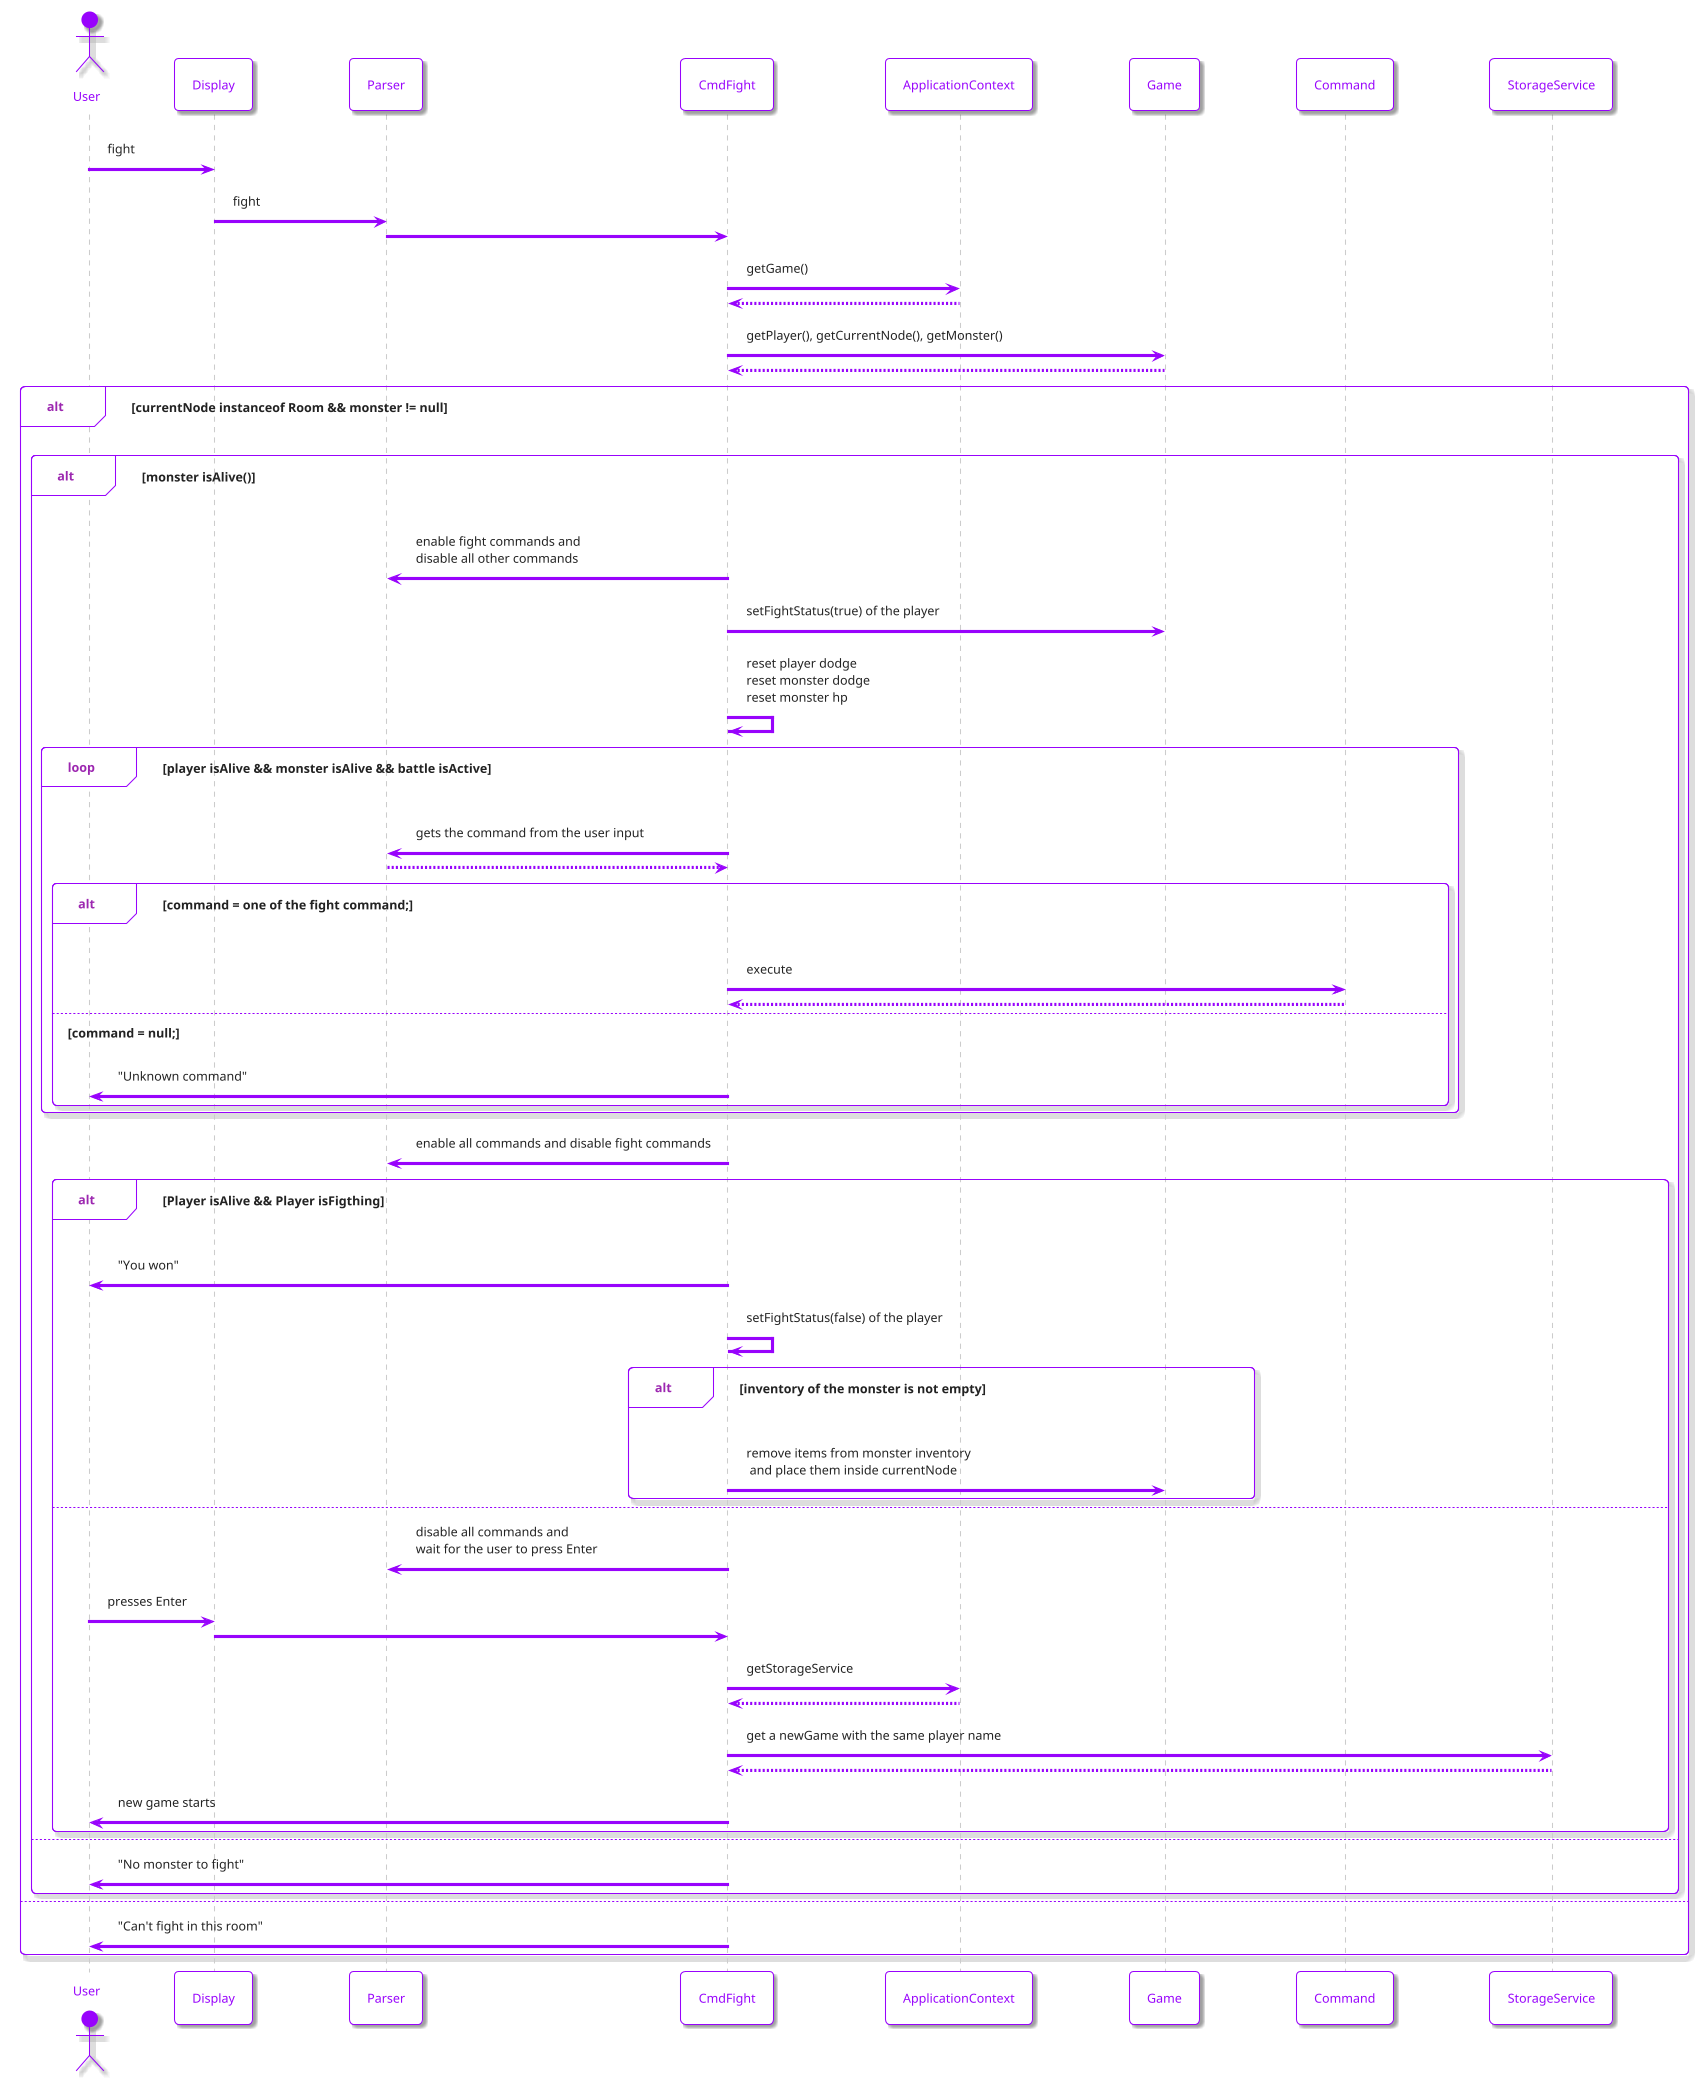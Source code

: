 @startuml
!theme materia-outline

skinparam ArrowColor #9803fc
skinparam BackgroundColor #FFFFFF
skinparam ArrowColor #9803fc
skinparam ActorBorderColor #9803fc
skinparam ActorFontColor #9803fc
skinparam ActorBackgroundColor #9803fc
skinparam ParticipantFontColor #9803fc
skinparam ParticipantBorderColor #9803fc
skinparam ParticipantBackgroundColor #FFFFFF
skinparam {
 SequenceGroupBorderColor #9803fc
}

actor User
participant Display
participant Parser
participant CmdFight
participant ApplicationContext
participant Game
participant Command
participant StorageService

User -> Display: fight
Display -> Parser: fight
Parser -> CmdFight

CmdFight -> ApplicationContext: getGame()
ApplicationContext --> CmdFight
CmdFight -> Game: getPlayer(), getCurrentNode(), getMonster()
Game --> CmdFight

alt currentNode instanceof Room && monster != null
  alt monster isAlive()
    CmdFight -> Parser: enable fight commands and \ndisable all other commands
    CmdFight -> Game: setFightStatus(true) of the player
    CmdFight -> CmdFight: reset player dodge \nreset monster dodge \nreset monster hp    
    loop player isAlive && monster isAlive && battle isActive
      CmdFight -> Parser: gets the command from the user input
      Parser --> CmdFight
      alt command = one of the fight command;
        CmdFight -> Command: execute
        Command --> CmdFight
      else command = null;
        CmdFight -> User: "Unknown command"
      end
    end
    CmdFight -> Parser:  enable all commands and disable fight commands
    alt Player isAlive && Player isFigthing
      CmdFight -> User: "You won"
      CmdFight -> CmdFight: setFightStatus(false) of the player
      alt inventory of the monster is not empty
        CmdFight -> Game: remove items from monster inventory\n and place them inside currentNode
      end
    else
      CmdFight -> Parser: disable all commands and \nwait for the user to press Enter
      User -> Display: presses Enter
      Display -> CmdFight
      CmdFight -> ApplicationContext: getStorageService
      ApplicationContext --> CmdFight
      CmdFight -> StorageService: get a newGame with the same player name
      StorageService --> CmdFight
      CmdFight -> User: new game starts
    end
  else
    CmdFight -> User: "No monster to fight"
  end
else
  CmdFight -> User: "Can't fight in this room"
end
@enduml